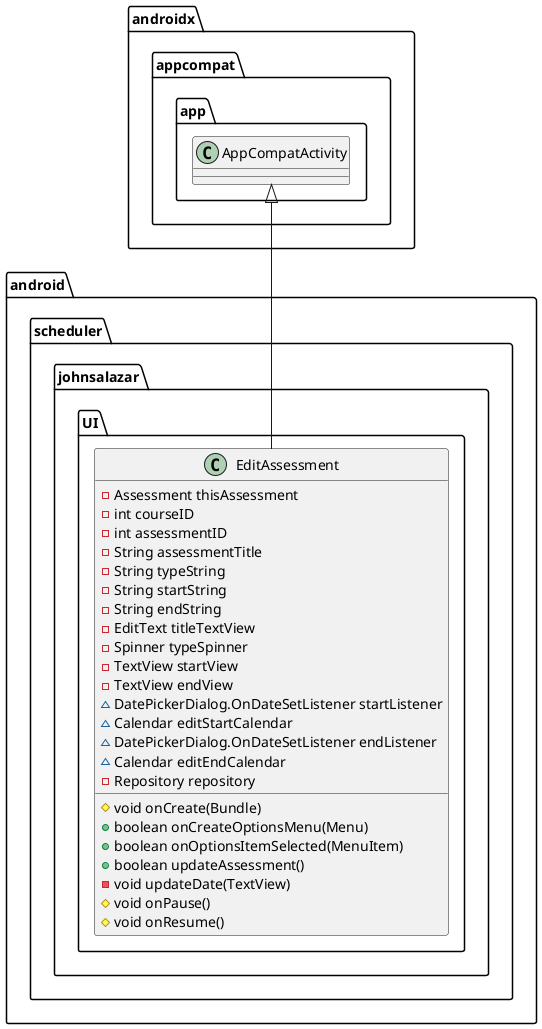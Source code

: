 @startuml
class android.scheduler.johnsalazar.UI.EditAssessment {
- Assessment thisAssessment
- int courseID
- int assessmentID
- String assessmentTitle
- String typeString
- String startString
- String endString
- EditText titleTextView
- Spinner typeSpinner
- TextView startView
- TextView endView
~ DatePickerDialog.OnDateSetListener startListener
~ Calendar editStartCalendar
~ DatePickerDialog.OnDateSetListener endListener
~ Calendar editEndCalendar
- Repository repository
# void onCreate(Bundle)
+ boolean onCreateOptionsMenu(Menu)
+ boolean onOptionsItemSelected(MenuItem)
+ boolean updateAssessment()
- void updateDate(TextView)
# void onPause()
# void onResume()
}




androidx.appcompat.app.AppCompatActivity <|-- android.scheduler.johnsalazar.UI.EditAssessment
@enduml